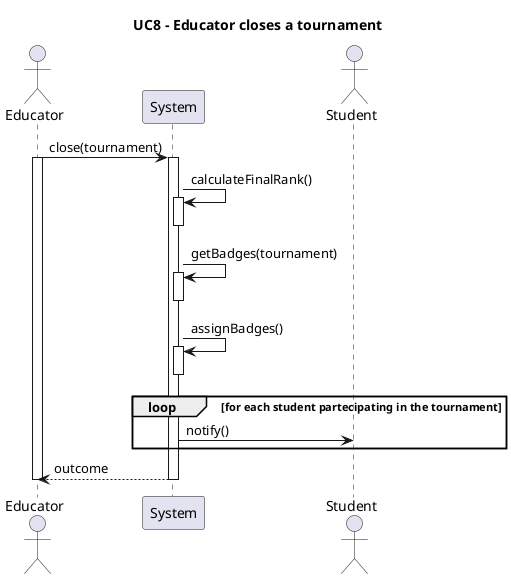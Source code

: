 @startuml UC8
title UC8 - Educator closes a tournament   
actor Educator
participant System
actor Student

Educator -> System ++ : close(tournament)
activate Educator

System -> System ++ : calculateFinalRank()
deactivate System

System -> System ++ : getBadges(tournament)
deactivate System

System -> System ++ : assignBadges()
deactivate System

loop for each student partecipating in the tournament
    System -> Student : notify()

end


System --> Educator --: outcome
deactivate Educator
@enduml